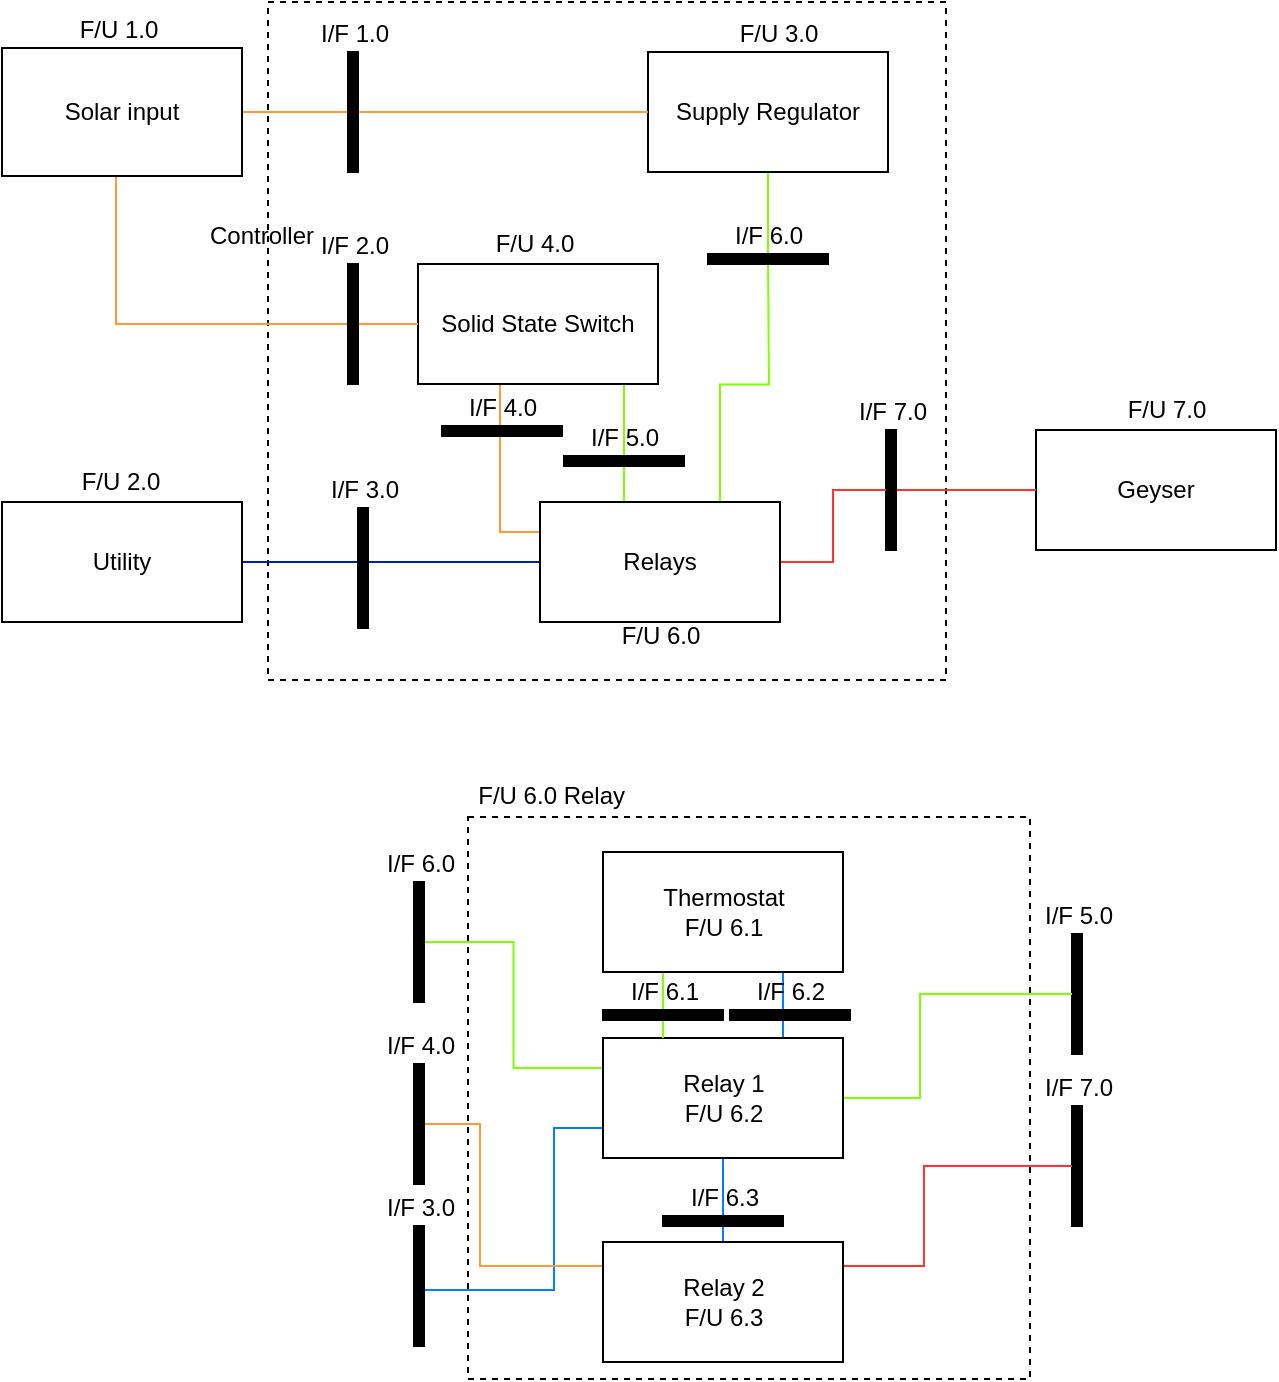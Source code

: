 <mxfile version="20.0.4" type="device"><diagram name="Page-1" id="74e2e168-ea6b-b213-b513-2b3c1d86103e"><mxGraphModel dx="862" dy="390" grid="0" gridSize="10" guides="1" tooltips="1" connect="1" arrows="1" fold="1" page="1" pageScale="1" pageWidth="1100" pageHeight="850" background="none" math="0" shadow="0"><root><mxCell id="0"/><mxCell id="1" parent="0"/><mxCell id="EdHbBQOzTE1SEf10AkXM-15" value="" style="whiteSpace=wrap;html=1;aspect=fixed;dashed=1;" vertex="1" parent="1"><mxGeometry x="254" y="450.5" width="281" height="281" as="geometry"/></mxCell><mxCell id="0wxI4Wstm_QfdL-7cVHW-1" value="" style="html=1;aspect=fixed;dashed=1;labelPosition=center;verticalLabelPosition=top;align=center;verticalAlign=bottom;" parent="1" vertex="1"><mxGeometry x="154" y="43" width="339" height="339" as="geometry"/></mxCell><mxCell id="vSQ-obTQAcKx_d12xhUs-9" style="edgeStyle=orthogonalEdgeStyle;rounded=0;orthogonalLoop=1;jettySize=auto;html=1;exitX=0.5;exitY=1;exitDx=0;exitDy=0;entryX=0;entryY=0.5;entryDx=0;entryDy=0;endArrow=none;endFill=0;fillColor=#60a917;strokeColor=#80FF00;" parent="1" source="0wxI4Wstm_QfdL-7cVHW-2" edge="1"><mxGeometry relative="1" as="geometry"><mxPoint x="404" y="169.5" as="targetPoint"/></mxGeometry></mxCell><mxCell id="0wxI4Wstm_QfdL-7cVHW-2" value="Supply Regulator" style="rounded=0;whiteSpace=wrap;html=1;" parent="1" vertex="1"><mxGeometry x="344" y="68" width="120" height="60" as="geometry"/></mxCell><mxCell id="0wxI4Wstm_QfdL-7cVHW-9" style="edgeStyle=orthogonalEdgeStyle;rounded=0;orthogonalLoop=1;jettySize=auto;html=1;entryX=0;entryY=0.5;entryDx=0;entryDy=0;endArrow=none;endFill=0;strokeColor=#FF9933;" parent="1" source="0wxI4Wstm_QfdL-7cVHW-7" target="0wxI4Wstm_QfdL-7cVHW-8" edge="1"><mxGeometry relative="1" as="geometry"/></mxCell><mxCell id="0wxI4Wstm_QfdL-7cVHW-28" style="edgeStyle=orthogonalEdgeStyle;rounded=0;orthogonalLoop=1;jettySize=auto;html=1;entryX=0;entryY=0.5;entryDx=0;entryDy=0;endArrow=none;endFill=0;strokeColor=#FF9933;" parent="1" source="0wxI4Wstm_QfdL-7cVHW-7" target="0wxI4Wstm_QfdL-7cVHW-27" edge="1"><mxGeometry relative="1" as="geometry"><Array as="points"><mxPoint x="78" y="204"/></Array></mxGeometry></mxCell><mxCell id="0wxI4Wstm_QfdL-7cVHW-7" value="Solar input" style="rounded=0;whiteSpace=wrap;html=1;noLabel=0;" parent="1" vertex="1"><mxGeometry x="21" y="66" width="120" height="64" as="geometry"/></mxCell><mxCell id="0wxI4Wstm_QfdL-7cVHW-12" style="edgeStyle=orthogonalEdgeStyle;rounded=0;orthogonalLoop=1;jettySize=auto;html=1;entryX=0;entryY=0.5;entryDx=0;entryDy=0;endArrow=none;endFill=0;strokeColor=#FF9933;" parent="1" source="0wxI4Wstm_QfdL-7cVHW-8" target="0wxI4Wstm_QfdL-7cVHW-2" edge="1"><mxGeometry relative="1" as="geometry"/></mxCell><mxCell id="0wxI4Wstm_QfdL-7cVHW-8" value="I/F 1.0" style="rounded=0;html=1;fillColor=#000000;labelPosition=center;verticalLabelPosition=top;align=center;verticalAlign=bottom;" parent="1" vertex="1"><mxGeometry x="194" y="68" width="5" height="60" as="geometry"/></mxCell><mxCell id="vSQ-obTQAcKx_d12xhUs-15" style="edgeStyle=orthogonalEdgeStyle;rounded=0;orthogonalLoop=1;jettySize=auto;html=1;entryX=0.25;entryY=0;entryDx=0;entryDy=0;endArrow=none;endFill=0;strokeColor=#80FF00;" parent="1" source="0wxI4Wstm_QfdL-7cVHW-18" target="vSQ-obTQAcKx_d12xhUs-13" edge="1"><mxGeometry relative="1" as="geometry"><Array as="points"><mxPoint x="332" y="293"/></Array></mxGeometry></mxCell><mxCell id="vSQ-obTQAcKx_d12xhUs-18" style="edgeStyle=orthogonalEdgeStyle;rounded=0;orthogonalLoop=1;jettySize=auto;html=1;entryX=0;entryY=0.25;entryDx=0;entryDy=0;endArrow=none;endFill=0;strokeColor=#FF9933;" parent="1" source="0wxI4Wstm_QfdL-7cVHW-18" target="vSQ-obTQAcKx_d12xhUs-13" edge="1"><mxGeometry relative="1" as="geometry"><Array as="points"><mxPoint x="270" y="308"/></Array></mxGeometry></mxCell><mxCell id="0wxI4Wstm_QfdL-7cVHW-18" value="Solid State Switch" style="rounded=0;whiteSpace=wrap;html=1;" parent="1" vertex="1"><mxGeometry x="229" y="174" width="120" height="60" as="geometry"/></mxCell><mxCell id="0wxI4Wstm_QfdL-7cVHW-20" value="Geyser" style="rounded=0;whiteSpace=wrap;html=1;" parent="1" vertex="1"><mxGeometry x="538" y="257" width="120" height="60" as="geometry"/></mxCell><mxCell id="vSQ-obTQAcKx_d12xhUs-14" style="edgeStyle=orthogonalEdgeStyle;rounded=0;orthogonalLoop=1;jettySize=auto;html=1;entryX=0;entryY=0.5;entryDx=0;entryDy=0;endArrow=none;endFill=0;strokeColor=#001DBC;fillColor=#0050ef;" parent="1" source="0wxI4Wstm_QfdL-7cVHW-21" target="vSQ-obTQAcKx_d12xhUs-13" edge="1"><mxGeometry relative="1" as="geometry"/></mxCell><mxCell id="0wxI4Wstm_QfdL-7cVHW-21" value="Utility" style="rounded=0;whiteSpace=wrap;html=1;" parent="1" vertex="1"><mxGeometry x="21" y="293" width="120" height="60" as="geometry"/></mxCell><mxCell id="0wxI4Wstm_QfdL-7cVHW-29" style="edgeStyle=orthogonalEdgeStyle;rounded=0;orthogonalLoop=1;jettySize=auto;html=1;entryX=0;entryY=0.5;entryDx=0;entryDy=0;endArrow=none;endFill=0;strokeColor=#FF9933;" parent="1" source="0wxI4Wstm_QfdL-7cVHW-27" target="0wxI4Wstm_QfdL-7cVHW-18" edge="1"><mxGeometry relative="1" as="geometry"/></mxCell><mxCell id="0wxI4Wstm_QfdL-7cVHW-27" value="I/F 2.0" style="rounded=0;html=1;fillColor=#000000;labelPosition=center;verticalLabelPosition=top;align=center;verticalAlign=bottom;" parent="1" vertex="1"><mxGeometry x="194" y="174" width="5" height="60" as="geometry"/></mxCell><mxCell id="vSQ-obTQAcKx_d12xhUs-6" style="edgeStyle=orthogonalEdgeStyle;rounded=0;orthogonalLoop=1;jettySize=auto;html=1;exitX=1;exitY=0.5;exitDx=0;exitDy=0;entryX=0;entryY=0.5;entryDx=0;entryDy=0;endArrow=none;endFill=0;strokeColor=#FF3333;" parent="1" source="0wxI4Wstm_QfdL-7cVHW-30" target="0wxI4Wstm_QfdL-7cVHW-20" edge="1"><mxGeometry relative="1" as="geometry"/></mxCell><mxCell id="0wxI4Wstm_QfdL-7cVHW-30" value="I/F 7.0" style="rounded=0;html=1;fillColor=#000000;labelPosition=center;verticalLabelPosition=top;align=center;verticalAlign=bottom;" parent="1" vertex="1"><mxGeometry x="463" y="257" width="5" height="60" as="geometry"/></mxCell><mxCell id="0wxI4Wstm_QfdL-7cVHW-45" value="F/U 1.0" style="text;html=1;resizable=0;autosize=1;align=center;verticalAlign=middle;points=[];fillColor=none;strokeColor=none;rounded=0;dashed=1;" parent="1" vertex="1"><mxGeometry x="50.5" y="44" width="57" height="26" as="geometry"/></mxCell><mxCell id="0wxI4Wstm_QfdL-7cVHW-46" value="F/U 2.0" style="text;html=1;resizable=0;autosize=1;align=center;verticalAlign=middle;points=[];fillColor=none;strokeColor=none;rounded=0;dashed=1;" parent="1" vertex="1"><mxGeometry x="51.5" y="270" width="57" height="26" as="geometry"/></mxCell><mxCell id="0wxI4Wstm_QfdL-7cVHW-47" value="F/U 4.0" style="text;html=1;resizable=0;autosize=1;align=center;verticalAlign=middle;points=[];fillColor=none;strokeColor=none;rounded=0;dashed=1;" parent="1" vertex="1"><mxGeometry x="258.5" y="151" width="57" height="26" as="geometry"/></mxCell><mxCell id="0wxI4Wstm_QfdL-7cVHW-48" value="F/U 3.0" style="text;html=1;resizable=0;autosize=1;align=center;verticalAlign=middle;points=[];fillColor=none;strokeColor=none;rounded=0;dashed=1;" parent="1" vertex="1"><mxGeometry x="380" y="46" width="57" height="26" as="geometry"/></mxCell><mxCell id="0wxI4Wstm_QfdL-7cVHW-50" value="F/U 7.0" style="text;html=1;resizable=0;autosize=1;align=center;verticalAlign=middle;points=[];fillColor=none;strokeColor=none;rounded=0;dashed=1;" parent="1" vertex="1"><mxGeometry x="574" y="234" width="57" height="26" as="geometry"/></mxCell><mxCell id="xOOrQxdMqQlD_Oq2IdEU-1" value="Controller" style="text;html=1;strokeColor=none;fillColor=none;align=center;verticalAlign=middle;whiteSpace=wrap;rounded=0;" parent="1" vertex="1"><mxGeometry x="121" y="145" width="60" height="30" as="geometry"/></mxCell><mxCell id="vSQ-obTQAcKx_d12xhUs-16" style="edgeStyle=orthogonalEdgeStyle;rounded=0;orthogonalLoop=1;jettySize=auto;html=1;entryX=0.75;entryY=0;entryDx=0;entryDy=0;endArrow=none;endFill=0;strokeColor=#80FF00;" parent="1" target="vSQ-obTQAcKx_d12xhUs-13" edge="1"><mxGeometry relative="1" as="geometry"><mxPoint x="404" y="174.5" as="sourcePoint"/></mxGeometry></mxCell><mxCell id="vSQ-obTQAcKx_d12xhUs-17" style="edgeStyle=orthogonalEdgeStyle;rounded=0;orthogonalLoop=1;jettySize=auto;html=1;exitX=1;exitY=0.5;exitDx=0;exitDy=0;entryX=0;entryY=0.5;entryDx=0;entryDy=0;endArrow=none;endFill=0;strokeColor=#FF3333;" parent="1" source="vSQ-obTQAcKx_d12xhUs-13" target="0wxI4Wstm_QfdL-7cVHW-30" edge="1"><mxGeometry relative="1" as="geometry"/></mxCell><mxCell id="vSQ-obTQAcKx_d12xhUs-13" value="Relays" style="rounded=0;whiteSpace=wrap;html=1;" parent="1" vertex="1"><mxGeometry x="290" y="293" width="120" height="60" as="geometry"/></mxCell><mxCell id="vSQ-obTQAcKx_d12xhUs-23" value="I/F 6.0" style="rounded=0;html=1;fillColor=#000000;labelPosition=center;verticalLabelPosition=top;align=center;verticalAlign=bottom;" parent="1" vertex="1"><mxGeometry x="374" y="169" width="60" height="5" as="geometry"/></mxCell><mxCell id="vSQ-obTQAcKx_d12xhUs-24" value="I/F 4.0" style="rounded=0;html=1;fillColor=#000000;labelPosition=center;verticalLabelPosition=top;align=center;verticalAlign=bottom;" parent="1" vertex="1"><mxGeometry x="241" y="255" width="60" height="5" as="geometry"/></mxCell><mxCell id="vSQ-obTQAcKx_d12xhUs-25" value="I/F 5.0" style="rounded=0;html=1;fillColor=#000000;labelPosition=center;verticalLabelPosition=top;align=center;verticalAlign=bottom;" parent="1" vertex="1"><mxGeometry x="302" y="270" width="60" height="5" as="geometry"/></mxCell><mxCell id="vSQ-obTQAcKx_d12xhUs-26" value="I/F 3.0" style="rounded=0;html=1;fillColor=#000000;labelPosition=center;verticalLabelPosition=top;align=center;verticalAlign=bottom;" parent="1" vertex="1"><mxGeometry x="199" y="296" width="5" height="60" as="geometry"/></mxCell><mxCell id="vSQ-obTQAcKx_d12xhUs-30" value="F/U 6.0" style="text;html=1;resizable=0;autosize=1;align=center;verticalAlign=middle;points=[];fillColor=none;strokeColor=none;rounded=0;dashed=1;" parent="1" vertex="1"><mxGeometry x="321.5" y="347" width="57" height="26" as="geometry"/></mxCell><mxCell id="qxb0q1oj11uikBsdxx0B-19" value="I/F 7.0" style="rounded=0;html=1;fillColor=#000000;labelPosition=center;verticalLabelPosition=top;align=center;verticalAlign=bottom;" parent="1" vertex="1"><mxGeometry x="556" y="595" width="5" height="60" as="geometry"/></mxCell><mxCell id="EdHbBQOzTE1SEf10AkXM-2" style="edgeStyle=orthogonalEdgeStyle;rounded=0;orthogonalLoop=1;jettySize=auto;html=1;exitX=1;exitY=0.25;exitDx=0;exitDy=0;entryX=0;entryY=0.75;entryDx=0;entryDy=0;endArrow=none;endFill=0;fillColor=#0050ef;strokeColor=#007FFF;" edge="1" parent="1" source="qxb0q1oj11uikBsdxx0B-32" target="qxb0q1oj11uikBsdxx0B-39"><mxGeometry relative="1" as="geometry"><Array as="points"><mxPoint x="232" y="687"/><mxPoint x="297" y="687"/><mxPoint x="297" y="606"/></Array></mxGeometry></mxCell><mxCell id="qxb0q1oj11uikBsdxx0B-32" value="I/F 3.0" style="rounded=0;html=1;fillColor=#000000;labelPosition=center;verticalLabelPosition=top;align=center;verticalAlign=bottom;" parent="1" vertex="1"><mxGeometry x="227" y="655" width="5" height="60" as="geometry"/></mxCell><mxCell id="qxb0q1oj11uikBsdxx0B-43" style="edgeStyle=orthogonalEdgeStyle;rounded=0;orthogonalLoop=1;jettySize=auto;html=1;entryX=0;entryY=0.5;entryDx=0;entryDy=0;endArrow=none;endFill=0;strokeColor=#FF9933;" parent="1" source="qxb0q1oj11uikBsdxx0B-34" target="qxb0q1oj11uikBsdxx0B-41" edge="1"><mxGeometry relative="1" as="geometry"><Array as="points"><mxPoint x="260" y="604"/><mxPoint x="260" y="675"/></Array></mxGeometry></mxCell><mxCell id="qxb0q1oj11uikBsdxx0B-34" value="I/F 4.0" style="rounded=0;html=1;fillColor=#000000;labelPosition=center;verticalLabelPosition=top;align=center;verticalAlign=bottom;" parent="1" vertex="1"><mxGeometry x="227" y="574" width="5" height="60" as="geometry"/></mxCell><mxCell id="qxb0q1oj11uikBsdxx0B-35" value="I/F 5.0" style="rounded=0;html=1;fillColor=#000000;labelPosition=center;verticalLabelPosition=top;align=center;verticalAlign=bottom;" parent="1" vertex="1"><mxGeometry x="556" y="509" width="5" height="60" as="geometry"/></mxCell><mxCell id="EdHbBQOzTE1SEf10AkXM-1" style="edgeStyle=orthogonalEdgeStyle;rounded=0;orthogonalLoop=1;jettySize=auto;html=1;entryX=0;entryY=0.25;entryDx=0;entryDy=0;endArrow=none;endFill=0;fillColor=#60a917;strokeColor=#80FF00;" edge="1" parent="1" source="qxb0q1oj11uikBsdxx0B-36" target="qxb0q1oj11uikBsdxx0B-39"><mxGeometry relative="1" as="geometry"/></mxCell><mxCell id="qxb0q1oj11uikBsdxx0B-36" value="I/F 6.0" style="rounded=0;html=1;fillColor=#000000;labelPosition=center;verticalLabelPosition=top;align=center;verticalAlign=bottom;" parent="1" vertex="1"><mxGeometry x="227" y="483" width="5" height="60" as="geometry"/></mxCell><mxCell id="EdHbBQOzTE1SEf10AkXM-4" style="edgeStyle=orthogonalEdgeStyle;rounded=0;orthogonalLoop=1;jettySize=auto;html=1;exitX=0.75;exitY=0;exitDx=0;exitDy=0;entryX=0.75;entryY=1;entryDx=0;entryDy=0;endArrow=none;endFill=0;strokeColor=#007FFF;" edge="1" parent="1" source="qxb0q1oj11uikBsdxx0B-39" target="qxb0q1oj11uikBsdxx0B-40"><mxGeometry relative="1" as="geometry"/></mxCell><mxCell id="EdHbBQOzTE1SEf10AkXM-5" style="edgeStyle=orthogonalEdgeStyle;rounded=0;orthogonalLoop=1;jettySize=auto;html=1;endArrow=none;endFill=0;strokeColor=#007FFF;" edge="1" parent="1" source="qxb0q1oj11uikBsdxx0B-39" target="qxb0q1oj11uikBsdxx0B-41"><mxGeometry relative="1" as="geometry"/></mxCell><mxCell id="EdHbBQOzTE1SEf10AkXM-7" style="edgeStyle=orthogonalEdgeStyle;rounded=0;orthogonalLoop=1;jettySize=auto;html=1;endArrow=none;endFill=0;strokeColor=#80FF00;" edge="1" parent="1" source="qxb0q1oj11uikBsdxx0B-39" target="qxb0q1oj11uikBsdxx0B-35"><mxGeometry relative="1" as="geometry"><Array as="points"><mxPoint x="480" y="591"/><mxPoint x="480" y="539"/></Array></mxGeometry></mxCell><mxCell id="qxb0q1oj11uikBsdxx0B-39" value="Relay 1&lt;br&gt;F/U 6.2" style="rounded=0;whiteSpace=wrap;html=1;" parent="1" vertex="1"><mxGeometry x="321.5" y="561" width="120" height="60" as="geometry"/></mxCell><mxCell id="EdHbBQOzTE1SEf10AkXM-3" style="edgeStyle=orthogonalEdgeStyle;rounded=0;orthogonalLoop=1;jettySize=auto;html=1;exitX=0.25;exitY=1;exitDx=0;exitDy=0;entryX=0.25;entryY=0;entryDx=0;entryDy=0;endArrow=none;endFill=0;strokeColor=#80FF00;" edge="1" parent="1" source="qxb0q1oj11uikBsdxx0B-40" target="qxb0q1oj11uikBsdxx0B-39"><mxGeometry relative="1" as="geometry"/></mxCell><mxCell id="qxb0q1oj11uikBsdxx0B-40" value="Thermostat&lt;br&gt;F/U 6.1" style="rounded=0;whiteSpace=wrap;html=1;" parent="1" vertex="1"><mxGeometry x="321.5" y="468" width="120" height="60" as="geometry"/></mxCell><mxCell id="EdHbBQOzTE1SEf10AkXM-6" style="edgeStyle=orthogonalEdgeStyle;rounded=0;orthogonalLoop=1;jettySize=auto;html=1;exitX=1;exitY=0.5;exitDx=0;exitDy=0;endArrow=none;endFill=0;strokeColor=#FF3333;" edge="1" parent="1" source="qxb0q1oj11uikBsdxx0B-41" target="qxb0q1oj11uikBsdxx0B-19"><mxGeometry relative="1" as="geometry"><Array as="points"><mxPoint x="482" y="675"/><mxPoint x="482" y="625"/></Array></mxGeometry></mxCell><mxCell id="qxb0q1oj11uikBsdxx0B-41" value="Relay 2&lt;br&gt;F/U 6.3" style="rounded=0;whiteSpace=wrap;html=1;" parent="1" vertex="1"><mxGeometry x="321.5" y="663" width="120" height="60" as="geometry"/></mxCell><mxCell id="EdHbBQOzTE1SEf10AkXM-11" value="I/F 6.1" style="rounded=0;html=1;fillColor=#000000;labelPosition=center;verticalLabelPosition=top;align=center;verticalAlign=bottom;" vertex="1" parent="1"><mxGeometry x="321.5" y="547" width="60" height="5" as="geometry"/></mxCell><mxCell id="EdHbBQOzTE1SEf10AkXM-12" value="I/F 6.2" style="rounded=0;html=1;fillColor=#000000;labelPosition=center;verticalLabelPosition=top;align=center;verticalAlign=bottom;" vertex="1" parent="1"><mxGeometry x="385" y="547" width="60" height="5" as="geometry"/></mxCell><mxCell id="EdHbBQOzTE1SEf10AkXM-13" value="I/F 6.3" style="rounded=0;html=1;fillColor=#000000;labelPosition=center;verticalLabelPosition=top;align=center;verticalAlign=bottom;" vertex="1" parent="1"><mxGeometry x="351.5" y="650" width="60" height="5" as="geometry"/></mxCell><mxCell id="EdHbBQOzTE1SEf10AkXM-16" value="F/U 6.0 Relay&amp;nbsp;" style="text;html=1;strokeColor=none;fillColor=none;align=center;verticalAlign=middle;whiteSpace=wrap;rounded=0;dashed=1;" vertex="1" parent="1"><mxGeometry x="221" y="425" width="153" height="30" as="geometry"/></mxCell></root></mxGraphModel></diagram></mxfile>